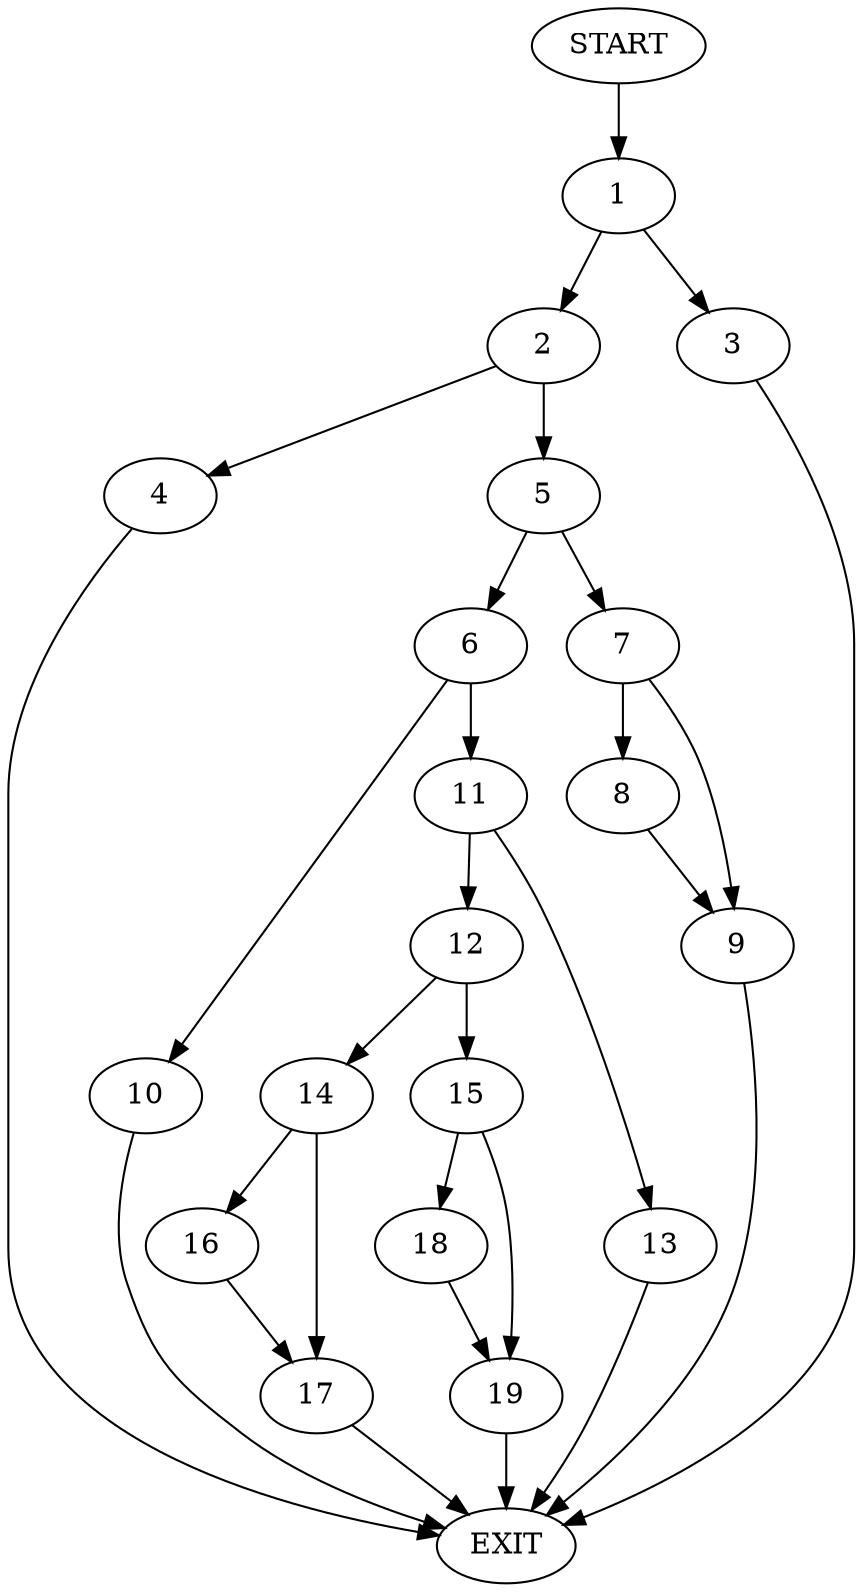digraph {
0 [label="START"]
20 [label="EXIT"]
0 -> 1
1 -> 2
1 -> 3
3 -> 20
2 -> 4
2 -> 5
5 -> 6
5 -> 7
4 -> 20
7 -> 8
7 -> 9
6 -> 10
6 -> 11
8 -> 9
9 -> 20
10 -> 20
11 -> 12
11 -> 13
12 -> 14
12 -> 15
13 -> 20
14 -> 16
14 -> 17
15 -> 18
15 -> 19
17 -> 20
16 -> 17
19 -> 20
18 -> 19
}
